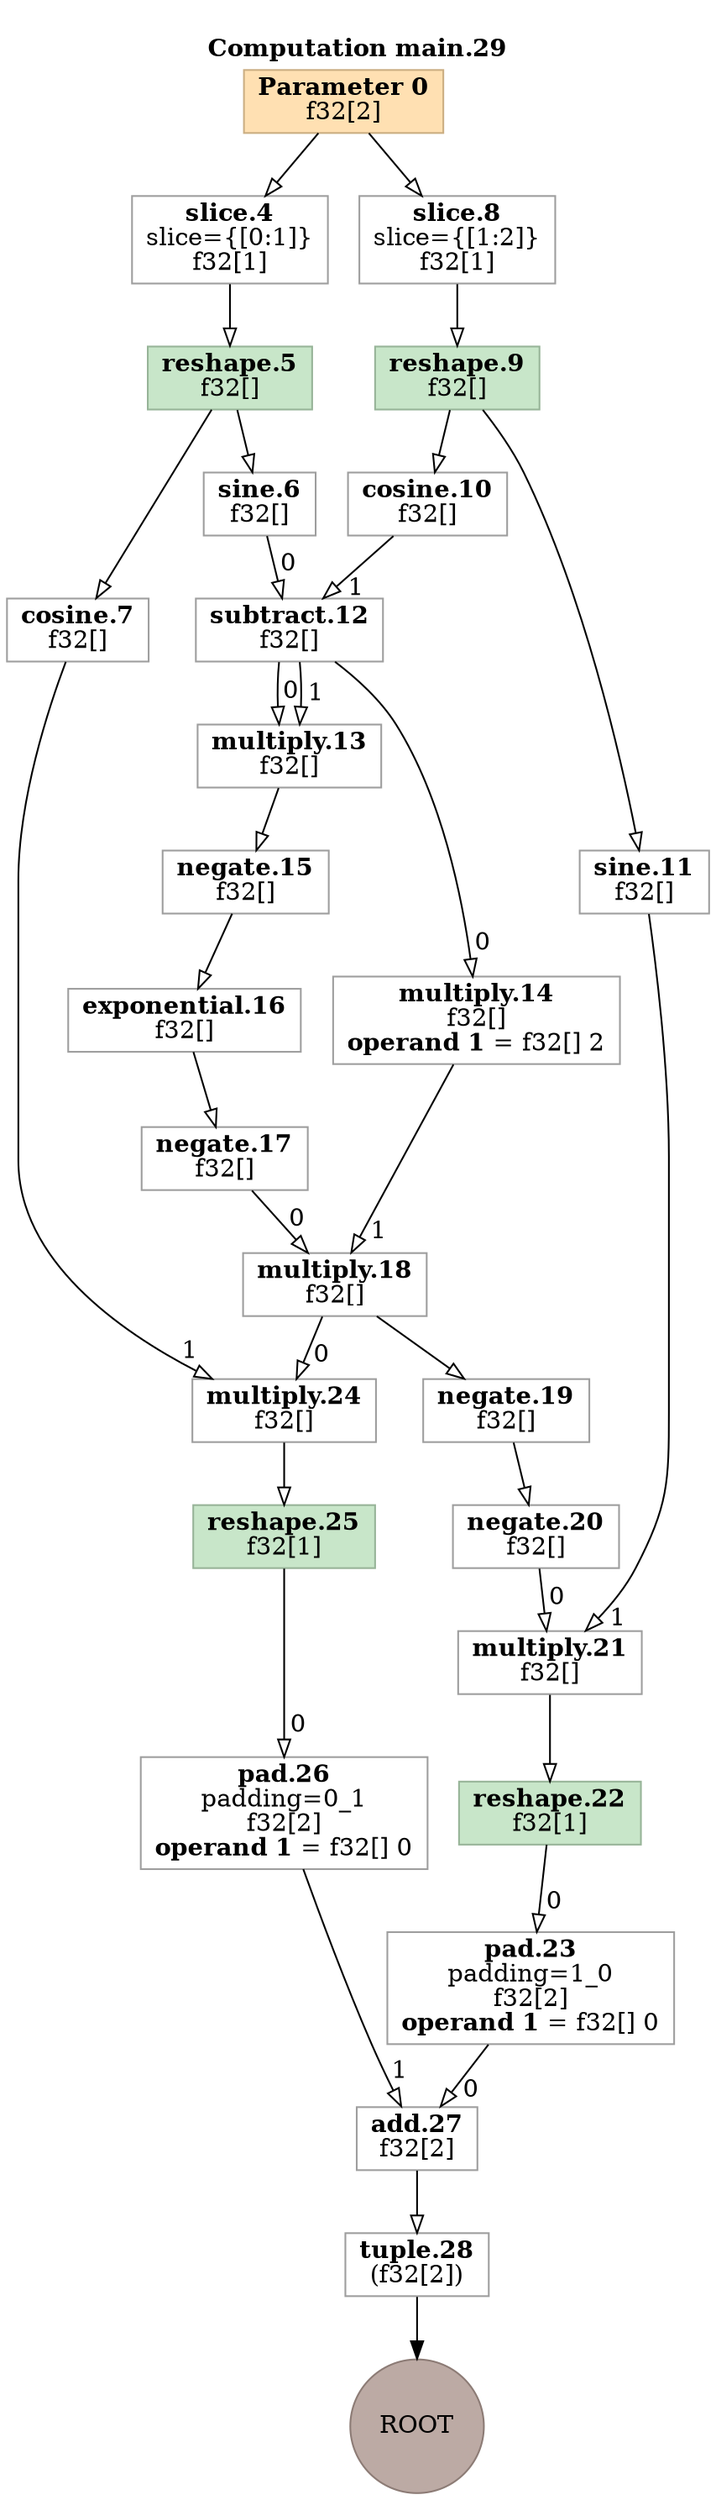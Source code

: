 digraph G {
rankdir = TB;
compound = true;
label = <<b><br/>Computation main.29</b>>;
labelloc = t;
// Disable the tooltip.  Interestingly, "" doesn't work!
tooltip = " ";
// DOT graphs accept a stylesheet as a URI.  So naturally, an inline
// stylesheet is a data URI!
stylesheet=<
  data:text/css,
  @import url(https://fonts.googleapis.com/css?family=Roboto:400,700);
  svg text {
    font-family: 'Roboto';
    font-size: 12px;
  }

    %23node6:hover ~ %23edge6 text { fill: %231976d2; }
  %23node6:hover ~ %23edge6 path { stroke: %231976d2; stroke-width: .2em; }
  %23node6:hover ~ %23edge6 polygon { fill: %231976d2; stroke: %231976d2; stroke-width: .2em; }

  %23node7:hover ~ %23edge6 text { fill: %23d32f2f; }
  %23node7:hover ~ %23edge6 path { stroke: %23d32f2f; stroke-width: .2em; }
  %23node7:hover ~ %23edge6 polygon { fill: %23d32f2f; stroke: %23d32f2f; stroke-width: .2em; }

  %23node1:hover ~ %23edge1 text { fill: %231976d2; }
  %23node1:hover ~ %23edge1 path { stroke: %231976d2; stroke-width: .2em; }
  %23node1:hover ~ %23edge1 polygon { fill: %231976d2; stroke: %231976d2; stroke-width: .2em; }

  %23node2:hover ~ %23edge1 text { fill: %23d32f2f; }
  %23node2:hover ~ %23edge1 path { stroke: %23d32f2f; stroke-width: .2em; }
  %23node2:hover ~ %23edge1 polygon { fill: %23d32f2f; stroke: %23d32f2f; stroke-width: .2em; }

  %23node3:hover ~ %23edge3 text { fill: %231976d2; }
  %23node3:hover ~ %23edge3 path { stroke: %231976d2; stroke-width: .2em; }
  %23node3:hover ~ %23edge3 polygon { fill: %231976d2; stroke: %231976d2; stroke-width: .2em; }

  %23node4:hover ~ %23edge3 text { fill: %23d32f2f; }
  %23node4:hover ~ %23edge3 path { stroke: %23d32f2f; stroke-width: .2em; }
  %23node4:hover ~ %23edge3 polygon { fill: %23d32f2f; stroke: %23d32f2f; stroke-width: .2em; }

  %23node2:hover ~ %23edge2 text { fill: %231976d2; }
  %23node2:hover ~ %23edge2 path { stroke: %231976d2; stroke-width: .2em; }
  %23node2:hover ~ %23edge2 polygon { fill: %231976d2; stroke: %231976d2; stroke-width: .2em; }

  %23node3:hover ~ %23edge2 text { fill: %23d32f2f; }
  %23node3:hover ~ %23edge2 path { stroke: %23d32f2f; stroke-width: .2em; }
  %23node3:hover ~ %23edge2 polygon { fill: %23d32f2f; stroke: %23d32f2f; stroke-width: .2em; }

  %23node16:hover ~ %23edge19 text { fill: %231976d2; }
  %23node16:hover ~ %23edge19 path { stroke: %231976d2; stroke-width: .2em; }
  %23node16:hover ~ %23edge19 polygon { fill: %231976d2; stroke: %231976d2; stroke-width: .2em; }

  %23node17:hover ~ %23edge19 text { fill: %23d32f2f; }
  %23node17:hover ~ %23edge19 path { stroke: %23d32f2f; stroke-width: .2em; }
  %23node17:hover ~ %23edge19 polygon { fill: %23d32f2f; stroke: %23d32f2f; stroke-width: .2em; }

  %23node15:hover ~ %23edge17 text { fill: %231976d2; }
  %23node15:hover ~ %23edge17 path { stroke: %231976d2; stroke-width: .2em; }
  %23node15:hover ~ %23edge17 polygon { fill: %231976d2; stroke: %231976d2; stroke-width: .2em; }

  %23node16:hover ~ %23edge17 text { fill: %23d32f2f; }
  %23node16:hover ~ %23edge17 path { stroke: %23d32f2f; stroke-width: .2em; }
  %23node16:hover ~ %23edge17 polygon { fill: %23d32f2f; stroke: %23d32f2f; stroke-width: .2em; }

  %23node1:hover ~ %23edge5 text { fill: %231976d2; }
  %23node1:hover ~ %23edge5 path { stroke: %231976d2; stroke-width: .2em; }
  %23node1:hover ~ %23edge5 polygon { fill: %231976d2; stroke: %231976d2; stroke-width: .2em; }

  %23node6:hover ~ %23edge5 text { fill: %23d32f2f; }
  %23node6:hover ~ %23edge5 path { stroke: %23d32f2f; stroke-width: .2em; }
  %23node6:hover ~ %23edge5 polygon { fill: %23d32f2f; stroke: %23d32f2f; stroke-width: .2em; }

  %23node18:hover ~ %23edge21 text { fill: %231976d2; }
  %23node18:hover ~ %23edge21 path { stroke: %231976d2; stroke-width: .2em; }
  %23node18:hover ~ %23edge21 polygon { fill: %231976d2; stroke: %231976d2; stroke-width: .2em; }

  %23node19:hover ~ %23edge21 text { fill: %23d32f2f; }
  %23node19:hover ~ %23edge21 path { stroke: %23d32f2f; stroke-width: .2em; }
  %23node19:hover ~ %23edge21 polygon { fill: %23d32f2f; stroke: %23d32f2f; stroke-width: .2em; }

  %23node3:hover ~ %23edge4 text { fill: %231976d2; }
  %23node3:hover ~ %23edge4 path { stroke: %231976d2; stroke-width: .2em; }
  %23node3:hover ~ %23edge4 polygon { fill: %231976d2; stroke: %231976d2; stroke-width: .2em; }

  %23node5:hover ~ %23edge4 text { fill: %23d32f2f; }
  %23node5:hover ~ %23edge4 path { stroke: %23d32f2f; stroke-width: .2em; }
  %23node5:hover ~ %23edge4 polygon { fill: %23d32f2f; stroke: %23d32f2f; stroke-width: .2em; }

  %23node7:hover ~ %23edge7 text { fill: %231976d2; }
  %23node7:hover ~ %23edge7 path { stroke: %231976d2; stroke-width: .2em; }
  %23node7:hover ~ %23edge7 polygon { fill: %231976d2; stroke: %231976d2; stroke-width: .2em; }

  %23node8:hover ~ %23edge7 text { fill: %23d32f2f; }
  %23node8:hover ~ %23edge7 path { stroke: %23d32f2f; stroke-width: .2em; }
  %23node8:hover ~ %23edge7 polygon { fill: %23d32f2f; stroke: %23d32f2f; stroke-width: .2em; }

  %23node7:hover ~ %23edge8 text { fill: %231976d2; }
  %23node7:hover ~ %23edge8 path { stroke: %231976d2; stroke-width: .2em; }
  %23node7:hover ~ %23edge8 polygon { fill: %231976d2; stroke: %231976d2; stroke-width: .2em; }

  %23node9:hover ~ %23edge8 text { fill: %23d32f2f; }
  %23node9:hover ~ %23edge8 path { stroke: %23d32f2f; stroke-width: .2em; }
  %23node9:hover ~ %23edge8 polygon { fill: %23d32f2f; stroke: %23d32f2f; stroke-width: .2em; }

  %23node23:hover ~ %23edge28 text { fill: %231976d2; }
  %23node23:hover ~ %23edge28 path { stroke: %231976d2; stroke-width: .2em; }
  %23node23:hover ~ %23edge28 polygon { fill: %231976d2; stroke: %231976d2; stroke-width: .2em; }

  %23node24:hover ~ %23edge28 text { fill: %23d32f2f; }
  %23node24:hover ~ %23edge28 path { stroke: %23d32f2f; stroke-width: .2em; }
  %23node24:hover ~ %23edge28 polygon { fill: %23d32f2f; stroke: %23d32f2f; stroke-width: .2em; }

  %23node4:hover ~ %23edge9 text { fill: %231976d2; }
  %23node4:hover ~ %23edge9 path { stroke: %231976d2; stroke-width: .2em; }
  %23node4:hover ~ %23edge9 polygon { fill: %231976d2; stroke: %231976d2; stroke-width: .2em; }

  %23node10:hover ~ %23edge9 text { fill: %23d32f2f; }
  %23node10:hover ~ %23edge9 path { stroke: %23d32f2f; stroke-width: .2em; }
  %23node10:hover ~ %23edge9 polygon { fill: %23d32f2f; stroke: %23d32f2f; stroke-width: .2em; }

  %23node24:hover ~ %23edge30 text { fill: %231976d2; }
  %23node24:hover ~ %23edge30 path { stroke: %231976d2; stroke-width: .2em; }
  %23node24:hover ~ %23edge30 polygon { fill: %231976d2; stroke: %231976d2; stroke-width: .2em; }

  %23node25:hover ~ %23edge30 text { fill: %23d32f2f; }
  %23node25:hover ~ %23edge30 path { stroke: %23d32f2f; stroke-width: .2em; }
  %23node25:hover ~ %23edge30 polygon { fill: %23d32f2f; stroke: %23d32f2f; stroke-width: .2em; }

  %23node8:hover ~ %23edge10 text { fill: %231976d2; }
  %23node8:hover ~ %23edge10 path { stroke: %231976d2; stroke-width: .2em; }
  %23node8:hover ~ %23edge10 polygon { fill: %231976d2; stroke: %231976d2; stroke-width: .2em; }

  %23node10:hover ~ %23edge10 text { fill: %23d32f2f; }
  %23node10:hover ~ %23edge10 path { stroke: %23d32f2f; stroke-width: .2em; }
  %23node10:hover ~ %23edge10 polygon { fill: %23d32f2f; stroke: %23d32f2f; stroke-width: .2em; }

  %23node10:hover ~ %23edge11 text { fill: %231976d2; }
  %23node10:hover ~ %23edge11 path { stroke: %231976d2; stroke-width: .2em; }
  %23node10:hover ~ %23edge11 polygon { fill: %231976d2; stroke: %231976d2; stroke-width: .2em; }

  %23node11:hover ~ %23edge11 text { fill: %23d32f2f; }
  %23node11:hover ~ %23edge11 path { stroke: %23d32f2f; stroke-width: .2em; }
  %23node11:hover ~ %23edge11 polygon { fill: %23d32f2f; stroke: %23d32f2f; stroke-width: .2em; }

  %23node10:hover ~ %23edge12 text { fill: %231976d2; }
  %23node10:hover ~ %23edge12 path { stroke: %231976d2; stroke-width: .2em; }
  %23node10:hover ~ %23edge12 polygon { fill: %231976d2; stroke: %231976d2; stroke-width: .2em; }

  %23node11:hover ~ %23edge12 text { fill: %23d32f2f; }
  %23node11:hover ~ %23edge12 path { stroke: %23d32f2f; stroke-width: .2em; }
  %23node11:hover ~ %23edge12 polygon { fill: %23d32f2f; stroke: %23d32f2f; stroke-width: .2em; }

  %23node10:hover ~ %23edge13 text { fill: %231976d2; }
  %23node10:hover ~ %23edge13 path { stroke: %231976d2; stroke-width: .2em; }
  %23node10:hover ~ %23edge13 polygon { fill: %231976d2; stroke: %231976d2; stroke-width: .2em; }

  %23node12:hover ~ %23edge13 text { fill: %23d32f2f; }
  %23node12:hover ~ %23edge13 path { stroke: %23d32f2f; stroke-width: .2em; }
  %23node12:hover ~ %23edge13 polygon { fill: %23d32f2f; stroke: %23d32f2f; stroke-width: .2em; }

  %23node9:hover ~ %23edge22 text { fill: %231976d2; }
  %23node9:hover ~ %23edge22 path { stroke: %231976d2; stroke-width: .2em; }
  %23node9:hover ~ %23edge22 polygon { fill: %231976d2; stroke: %231976d2; stroke-width: .2em; }

  %23node19:hover ~ %23edge22 text { fill: %23d32f2f; }
  %23node19:hover ~ %23edge22 path { stroke: %23d32f2f; stroke-width: .2em; }
  %23node19:hover ~ %23edge22 polygon { fill: %23d32f2f; stroke: %23d32f2f; stroke-width: .2em; }

  %23node11:hover ~ %23edge14 text { fill: %231976d2; }
  %23node11:hover ~ %23edge14 path { stroke: %231976d2; stroke-width: .2em; }
  %23node11:hover ~ %23edge14 polygon { fill: %231976d2; stroke: %231976d2; stroke-width: .2em; }

  %23node13:hover ~ %23edge14 text { fill: %23d32f2f; }
  %23node13:hover ~ %23edge14 path { stroke: %23d32f2f; stroke-width: .2em; }
  %23node13:hover ~ %23edge14 polygon { fill: %23d32f2f; stroke: %23d32f2f; stroke-width: .2em; }

  %23node13:hover ~ %23edge15 text { fill: %231976d2; }
  %23node13:hover ~ %23edge15 path { stroke: %231976d2; stroke-width: .2em; }
  %23node13:hover ~ %23edge15 polygon { fill: %231976d2; stroke: %231976d2; stroke-width: .2em; }

  %23node14:hover ~ %23edge15 text { fill: %23d32f2f; }
  %23node14:hover ~ %23edge15 path { stroke: %23d32f2f; stroke-width: .2em; }
  %23node14:hover ~ %23edge15 polygon { fill: %23d32f2f; stroke: %23d32f2f; stroke-width: .2em; }

  %23node14:hover ~ %23edge16 text { fill: %231976d2; }
  %23node14:hover ~ %23edge16 path { stroke: %231976d2; stroke-width: .2em; }
  %23node14:hover ~ %23edge16 polygon { fill: %231976d2; stroke: %231976d2; stroke-width: .2em; }

  %23node15:hover ~ %23edge16 text { fill: %23d32f2f; }
  %23node15:hover ~ %23edge16 path { stroke: %23d32f2f; stroke-width: .2em; }
  %23node15:hover ~ %23edge16 polygon { fill: %23d32f2f; stroke: %23d32f2f; stroke-width: .2em; }

  %23node12:hover ~ %23edge18 text { fill: %231976d2; }
  %23node12:hover ~ %23edge18 path { stroke: %231976d2; stroke-width: .2em; }
  %23node12:hover ~ %23edge18 polygon { fill: %231976d2; stroke: %231976d2; stroke-width: .2em; }

  %23node16:hover ~ %23edge18 text { fill: %23d32f2f; }
  %23node16:hover ~ %23edge18 path { stroke: %23d32f2f; stroke-width: .2em; }
  %23node16:hover ~ %23edge18 polygon { fill: %23d32f2f; stroke: %23d32f2f; stroke-width: .2em; }

  %23node17:hover ~ %23edge20 text { fill: %231976d2; }
  %23node17:hover ~ %23edge20 path { stroke: %231976d2; stroke-width: .2em; }
  %23node17:hover ~ %23edge20 polygon { fill: %231976d2; stroke: %231976d2; stroke-width: .2em; }

  %23node18:hover ~ %23edge20 text { fill: %23d32f2f; }
  %23node18:hover ~ %23edge20 path { stroke: %23d32f2f; stroke-width: .2em; }
  %23node18:hover ~ %23edge20 polygon { fill: %23d32f2f; stroke: %23d32f2f; stroke-width: .2em; }

  %23node19:hover ~ %23edge23 text { fill: %231976d2; }
  %23node19:hover ~ %23edge23 path { stroke: %231976d2; stroke-width: .2em; }
  %23node19:hover ~ %23edge23 polygon { fill: %231976d2; stroke: %231976d2; stroke-width: .2em; }

  %23node20:hover ~ %23edge23 text { fill: %23d32f2f; }
  %23node20:hover ~ %23edge23 path { stroke: %23d32f2f; stroke-width: .2em; }
  %23node20:hover ~ %23edge23 polygon { fill: %23d32f2f; stroke: %23d32f2f; stroke-width: .2em; }

  %23node25:hover ~ %23edge31 text { fill: %231976d2; }
  %23node25:hover ~ %23edge31 path { stroke: %231976d2; stroke-width: .2em; }
  %23node25:hover ~ %23edge31 polygon { fill: %231976d2; stroke: %231976d2; stroke-width: .2em; }

  %23node26:hover ~ %23edge31 text { fill: %23d32f2f; }
  %23node26:hover ~ %23edge31 path { stroke: %23d32f2f; stroke-width: .2em; }
  %23node26:hover ~ %23edge31 polygon { fill: %23d32f2f; stroke: %23d32f2f; stroke-width: .2em; }

  %23node20:hover ~ %23edge24 text { fill: %231976d2; }
  %23node20:hover ~ %23edge24 path { stroke: %231976d2; stroke-width: .2em; }
  %23node20:hover ~ %23edge24 polygon { fill: %231976d2; stroke: %231976d2; stroke-width: .2em; }

  %23node21:hover ~ %23edge24 text { fill: %23d32f2f; }
  %23node21:hover ~ %23edge24 path { stroke: %23d32f2f; stroke-width: .2em; }
  %23node21:hover ~ %23edge24 polygon { fill: %23d32f2f; stroke: %23d32f2f; stroke-width: .2em; }

  %23node26:hover ~ %23edge32 text { fill: %231976d2; }
  %23node26:hover ~ %23edge32 path { stroke: %231976d2; stroke-width: .2em; }
  %23node26:hover ~ %23edge32 polygon { fill: %231976d2; stroke: %231976d2; stroke-width: .2em; }

  %23node27:hover ~ %23edge32 text { fill: %23d32f2f; }
  %23node27:hover ~ %23edge32 path { stroke: %23d32f2f; stroke-width: .2em; }
  %23node27:hover ~ %23edge32 polygon { fill: %23d32f2f; stroke: %23d32f2f; stroke-width: .2em; }

  %23node16:hover ~ %23edge25 text { fill: %231976d2; }
  %23node16:hover ~ %23edge25 path { stroke: %231976d2; stroke-width: .2em; }
  %23node16:hover ~ %23edge25 polygon { fill: %231976d2; stroke: %231976d2; stroke-width: .2em; }

  %23node22:hover ~ %23edge25 text { fill: %23d32f2f; }
  %23node22:hover ~ %23edge25 path { stroke: %23d32f2f; stroke-width: .2em; }
  %23node22:hover ~ %23edge25 polygon { fill: %23d32f2f; stroke: %23d32f2f; stroke-width: .2em; }

  %23node5:hover ~ %23edge26 text { fill: %231976d2; }
  %23node5:hover ~ %23edge26 path { stroke: %231976d2; stroke-width: .2em; }
  %23node5:hover ~ %23edge26 polygon { fill: %231976d2; stroke: %231976d2; stroke-width: .2em; }

  %23node22:hover ~ %23edge26 text { fill: %23d32f2f; }
  %23node22:hover ~ %23edge26 path { stroke: %23d32f2f; stroke-width: .2em; }
  %23node22:hover ~ %23edge26 polygon { fill: %23d32f2f; stroke: %23d32f2f; stroke-width: .2em; }

  %23node22:hover ~ %23edge27 text { fill: %231976d2; }
  %23node22:hover ~ %23edge27 path { stroke: %231976d2; stroke-width: .2em; }
  %23node22:hover ~ %23edge27 polygon { fill: %231976d2; stroke: %231976d2; stroke-width: .2em; }

  %23node23:hover ~ %23edge27 text { fill: %23d32f2f; }
  %23node23:hover ~ %23edge27 path { stroke: %23d32f2f; stroke-width: .2em; }
  %23node23:hover ~ %23edge27 polygon { fill: %23d32f2f; stroke: %23d32f2f; stroke-width: .2em; }

  %23node21:hover ~ %23edge29 text { fill: %231976d2; }
  %23node21:hover ~ %23edge29 path { stroke: %231976d2; stroke-width: .2em; }
  %23node21:hover ~ %23edge29 polygon { fill: %231976d2; stroke: %231976d2; stroke-width: .2em; }

  %23node25:hover ~ %23edge29 text { fill: %23d32f2f; }
  %23node25:hover ~ %23edge29 path { stroke: %23d32f2f; stroke-width: .2em; }
  %23node25:hover ~ %23edge29 polygon { fill: %23d32f2f; stroke: %23d32f2f; stroke-width: .2em; }

>

3007061713280 [label=<<b>Parameter 0</b><br/>f32[2]>, shape=rect, tooltip="", style="filled", fontcolor="black", color="#cbae82", fillcolor="#ffe0b2"];
3007057440608 [label=<<b>slice.4</b><br/>slice={[0:1]}<br/>f32[1]>, shape=rect, tooltip="xla_computation(dexp)/jit(main)/slice[start_indices=(0,) limit_indices=(1,) strides=None]
source: C:\Users\zabar\AppData\Local\Temp\ipykernel_8692\4025794271.py:7", style="filled", fontcolor="black", color="#9e9e9e", fillcolor="white"];
3007061709968 [label=<<b>reshape.5</b><br/>f32[]>, shape=rect, tooltip="xla_computation(dexp)/jit(main)/squeeze[dimensions=(0,)]
source: C:\Users\zabar\AppData\Local\Temp\ipykernel_8692\4025794271.py:7", style="filled", fontcolor="black", color="#97b498", fillcolor="#c8e6c9"];
3007062068480 [label=<<b>sine.6</b><br/>f32[]>, shape=rect, tooltip="xla_computation(dexp)/jit(main)/sin
source: C:\Users\zabar\AppData\Local\Temp\ipykernel_8692\4025794271.py:7", style="filled", fontcolor="black", color="#9e9e9e", fillcolor="white"];
3007062077840 [label=<<b>cosine.7</b><br/>f32[]>, shape=rect, tooltip="xla_computation(dexp)/jit(main)/cos
source: C:\Users\zabar\AppData\Local\Temp\ipykernel_8692\4025794271.py:7", style="filled", fontcolor="black", color="#9e9e9e", fillcolor="white"];
3007057462800 [label=<<b>slice.8</b><br/>slice={[1:2]}<br/>f32[1]>, shape=rect, tooltip="xla_computation(dexp)/jit(main)/slice[start_indices=(1,) limit_indices=(2,) strides=None]
source: C:\Users\zabar\AppData\Local\Temp\ipykernel_8692\4025794271.py:7", style="filled", fontcolor="black", color="#9e9e9e", fillcolor="white"];
3007061714384 [label=<<b>reshape.9</b><br/>f32[]>, shape=rect, tooltip="xla_computation(dexp)/jit(main)/squeeze[dimensions=(0,)]
source: C:\Users\zabar\AppData\Local\Temp\ipykernel_8692\4025794271.py:7", style="filled", fontcolor="black", color="#97b498", fillcolor="#c8e6c9"];
3007062084080 [label=<<b>cosine.10</b><br/>f32[]>, shape=rect, tooltip="xla_computation(dexp)/jit(main)/cos
source: C:\Users\zabar\AppData\Local\Temp\ipykernel_8692\4025794271.py:7", style="filled", fontcolor="black", color="#9e9e9e", fillcolor="white"];
3007062052880 [label=<<b>sine.11</b><br/>f32[]>, shape=rect, tooltip="xla_computation(dexp)/jit(main)/sin
source: C:\Users\zabar\AppData\Local\Temp\ipykernel_8692\4025794271.py:7", style="filled", fontcolor="black", color="#9e9e9e", fillcolor="white"];
3007062074720 [label=<<b>subtract.12</b><br/>f32[]>, shape=rect, tooltip="xla_computation(dexp)/jit(main)/sub
source: C:\Users\zabar\AppData\Local\Temp\ipykernel_8692\4025794271.py:7", style="filled", fontcolor="black", color="#9e9e9e", fillcolor="white"];
3007062057040 [label=<<b>multiply.13</b><br/>f32[]>, shape=rect, tooltip="xla_computation(dexp)/jit(main)/mul
source: C:\Users\zabar\AppData\Local\Temp\ipykernel_8692\4025794271.py:7", style="filled", fontcolor="black", color="#9e9e9e", fillcolor="white"];
3007062075760 [label=<<b>multiply.14</b><br/>f32[]<br/><b>operand 1</b> = f32[] 2>, shape=rect, tooltip="xla_computation(dexp)/jit(main)/mul
source: C:\Users\zabar\AppData\Local\Temp\ipykernel_8692\4025794271.py:7", style="filled", fontcolor="black", color="#9e9e9e", fillcolor="white"];
3007062056000 [label=<<b>negate.15</b><br/>f32[]>, shape=rect, tooltip="xla_computation(dexp)/jit(main)/neg
source: C:\Users\zabar\AppData\Local\Temp\ipykernel_8692\4025794271.py:7", style="filled", fontcolor="black", color="#9e9e9e", fillcolor="white"];
3007062069520 [label=<<b>exponential.16</b><br/>f32[]>, shape=rect, tooltip="xla_computation(dexp)/jit(main)/exp
source: C:\Users\zabar\AppData\Local\Temp\ipykernel_8692\4025794271.py:7", style="filled", fontcolor="black", color="#9e9e9e", fillcolor="white"];
3007062078880 [label=<<b>negate.17</b><br/>f32[]>, shape=rect, tooltip="xla_computation(dexp)/jit(main)/neg
source: C:\Users\zabar\AppData\Local\Temp\ipykernel_8692\4025794271.py:7", style="filled", fontcolor="black", color="#9e9e9e", fillcolor="white"];
3007062058080 [label=<<b>multiply.18</b><br/>f32[]>, shape=rect, tooltip="xla_computation(dexp)/jit(main)/mul
source: C:\Users\zabar\AppData\Local\Temp\ipykernel_8692\4025794271.py:7", style="filled", fontcolor="black", color="#9e9e9e", fillcolor="white"];
3007062065360 [label=<<b>negate.19</b><br/>f32[]>, shape=rect, tooltip="xla_computation(dexp)/jit(main)/neg
source: C:\Users\zabar\AppData\Local\Temp\ipykernel_8692\4025794271.py:7", style="filled", fontcolor="black", color="#9e9e9e", fillcolor="white"];
3007062061200 [label=<<b>negate.20</b><br/>f32[]>, shape=rect, tooltip="xla_computation(dexp)/jit(main)/neg
source: C:\Users\zabar\AppData\Local\Temp\ipykernel_8692\4025794271.py:7", style="filled", fontcolor="black", color="#9e9e9e", fillcolor="white"];
3007062076800 [label=<<b>multiply.21</b><br/>f32[]>, shape=rect, tooltip="xla_computation(dexp)/jit(main)/mul
source: C:\Users\zabar\AppData\Local\Temp\ipykernel_8692\4025794271.py:7", style="filled", fontcolor="black", color="#9e9e9e", fillcolor="white"];
3007061692304 [label=<<b>reshape.22</b><br/>f32[1]>, shape=rect, tooltip="xla_computation(dexp)/jit(main)/broadcast_in_dim[shape=(1,) broadcast_dimensions=()]
source: C:\Users\zabar\AppData\Local\Temp\ipykernel_8692\4025794271.py:7", style="filled", fontcolor="black", color="#97b498", fillcolor="#c8e6c9"];
3007061694512 [label=<<b>pad.23</b><br/>padding=1_0<br/>f32[2]<br/><b>operand 1</b> = f32[] 0>, shape=rect, tooltip="xla_computation(dexp)/jit(main)/pad[padding_config=((1, 0, 0),)]
source: C:\Users\zabar\AppData\Local\Temp\ipykernel_8692\4025794271.py:7", style="filled", fontcolor="black", color="#9e9e9e", fillcolor="white"];
3007062079920 [label=<<b>multiply.24</b><br/>f32[]>, shape=rect, tooltip="xla_computation(dexp)/jit(main)/mul
source: C:\Users\zabar\AppData\Local\Temp\ipykernel_8692\4025794271.py:7", style="filled", fontcolor="black", color="#9e9e9e", fillcolor="white"];
3007061718800 [label=<<b>reshape.25</b><br/>f32[1]>, shape=rect, tooltip="xla_computation(dexp)/jit(main)/broadcast_in_dim[shape=(1,) broadcast_dimensions=()]
source: C:\Users\zabar\AppData\Local\Temp\ipykernel_8692\4025794271.py:7", style="filled", fontcolor="black", color="#97b498", fillcolor="#c8e6c9"];
3007061691200 [label=<<b>pad.26</b><br/>padding=0_1<br/>f32[2]<br/><b>operand 1</b> = f32[] 0>, shape=rect, tooltip="xla_computation(dexp)/jit(main)/pad[padding_config=((0, 1, 0),)]
source: C:\Users\zabar\AppData\Local\Temp\ipykernel_8692\4025794271.py:7", style="filled", fontcolor="black", color="#9e9e9e", fillcolor="white"];
3007062080960 [label=<<b>add.27</b><br/>f32[2]>, shape=rect, tooltip="xla_computation(dexp)/jit(main)/add_any
source: C:\Users\zabar\AppData\Local\Temp\ipykernel_8692\4025794271.py:7", style="filled", fontcolor="black", color="#9e9e9e", fillcolor="white"];
3007062082000 [label=<<b>tuple.28</b><br/>(f32[2])>, shape=rect, tooltip="", style="filled", fontcolor="black", color="#9e9e9e", fillcolor="white"];
cluster_3007058014496 [label=<ROOT>, shape=circle, tooltip=" ", style="filled", fontcolor="black", color="#8c7b75", fillcolor="#bcaaa4"];
3007061713280 -> 3007057440608 [arrowhead=empty tooltip="Arg_0.1 -> slice.4" ];
3007057440608 -> 3007061709968 [arrowhead=empty tooltip="slice.4 -> reshape.5" ];
3007061709968 -> 3007062068480 [arrowhead=empty tooltip="reshape.5 -> sine.6" ];
3007061709968 -> 3007062077840 [arrowhead=empty tooltip="reshape.5 -> cosine.7" ];
3007061713280 -> 3007057462800 [arrowhead=empty tooltip="Arg_0.1 -> slice.8" ];
3007057462800 -> 3007061714384 [arrowhead=empty tooltip="slice.8 -> reshape.9" ];
3007061714384 -> 3007062084080 [arrowhead=empty tooltip="reshape.9 -> cosine.10" ];
3007061714384 -> 3007062052880 [arrowhead=empty tooltip="reshape.9 -> sine.11" ];
3007062068480 -> 3007062074720 [arrowhead=empty tooltip="sine.6 -> subtract.12"  headlabel="0", labeldistance=2];
3007062084080 -> 3007062074720 [arrowhead=empty tooltip="cosine.10 -> subtract.12"  headlabel="1", labeldistance=2];
3007062074720 -> 3007062057040 [arrowhead=empty tooltip="subtract.12 -> multiply.13"  headlabel="0", labeldistance=2];
3007062074720 -> 3007062057040 [arrowhead=empty tooltip="subtract.12 -> multiply.13"  headlabel="1", labeldistance=2];
3007062074720 -> 3007062075760 [arrowhead=empty tooltip="subtract.12 -> multiply.14"  headlabel="0", labeldistance=2];
3007062057040 -> 3007062056000 [arrowhead=empty tooltip="multiply.13 -> negate.15" ];
3007062056000 -> 3007062069520 [arrowhead=empty tooltip="negate.15 -> exponential.16" ];
3007062069520 -> 3007062078880 [arrowhead=empty tooltip="exponential.16 -> negate.17" ];
3007062078880 -> 3007062058080 [arrowhead=empty tooltip="negate.17 -> multiply.18"  headlabel="0", labeldistance=2];
3007062075760 -> 3007062058080 [arrowhead=empty tooltip="multiply.14 -> multiply.18"  headlabel="1", labeldistance=2];
3007062058080 -> 3007062065360 [arrowhead=empty tooltip="multiply.18 -> negate.19" ];
3007062065360 -> 3007062061200 [arrowhead=empty tooltip="negate.19 -> negate.20" ];
3007062061200 -> 3007062076800 [arrowhead=empty tooltip="negate.20 -> multiply.21"  headlabel="0", labeldistance=2];
3007062052880 -> 3007062076800 [arrowhead=empty tooltip="sine.11 -> multiply.21"  headlabel="1", labeldistance=2];
3007062076800 -> 3007061692304 [arrowhead=empty tooltip="multiply.21 -> reshape.22" ];
3007061692304 -> 3007061694512 [arrowhead=empty tooltip="reshape.22 -> pad.23"  headlabel="0", labeldistance=2];
3007062058080 -> 3007062079920 [arrowhead=empty tooltip="multiply.18 -> multiply.24"  headlabel="0", labeldistance=2];
3007062077840 -> 3007062079920 [arrowhead=empty tooltip="cosine.7 -> multiply.24"  headlabel="1", labeldistance=2];
3007062079920 -> 3007061718800 [arrowhead=empty tooltip="multiply.24 -> reshape.25" ];
3007061718800 -> 3007061691200 [arrowhead=empty tooltip="reshape.25 -> pad.26"  headlabel="0", labeldistance=2];
3007061694512 -> 3007062080960 [arrowhead=empty tooltip="pad.23 -> add.27"  headlabel="0", labeldistance=2];
3007061691200 -> 3007062080960 [arrowhead=empty tooltip="pad.26 -> add.27"  headlabel="1", labeldistance=2];
3007062080960 -> 3007062082000 [arrowhead=empty tooltip="add.27 -> tuple.28" ];
3007062082000 -> cluster_3007058014496 [tooltip=" "];
}